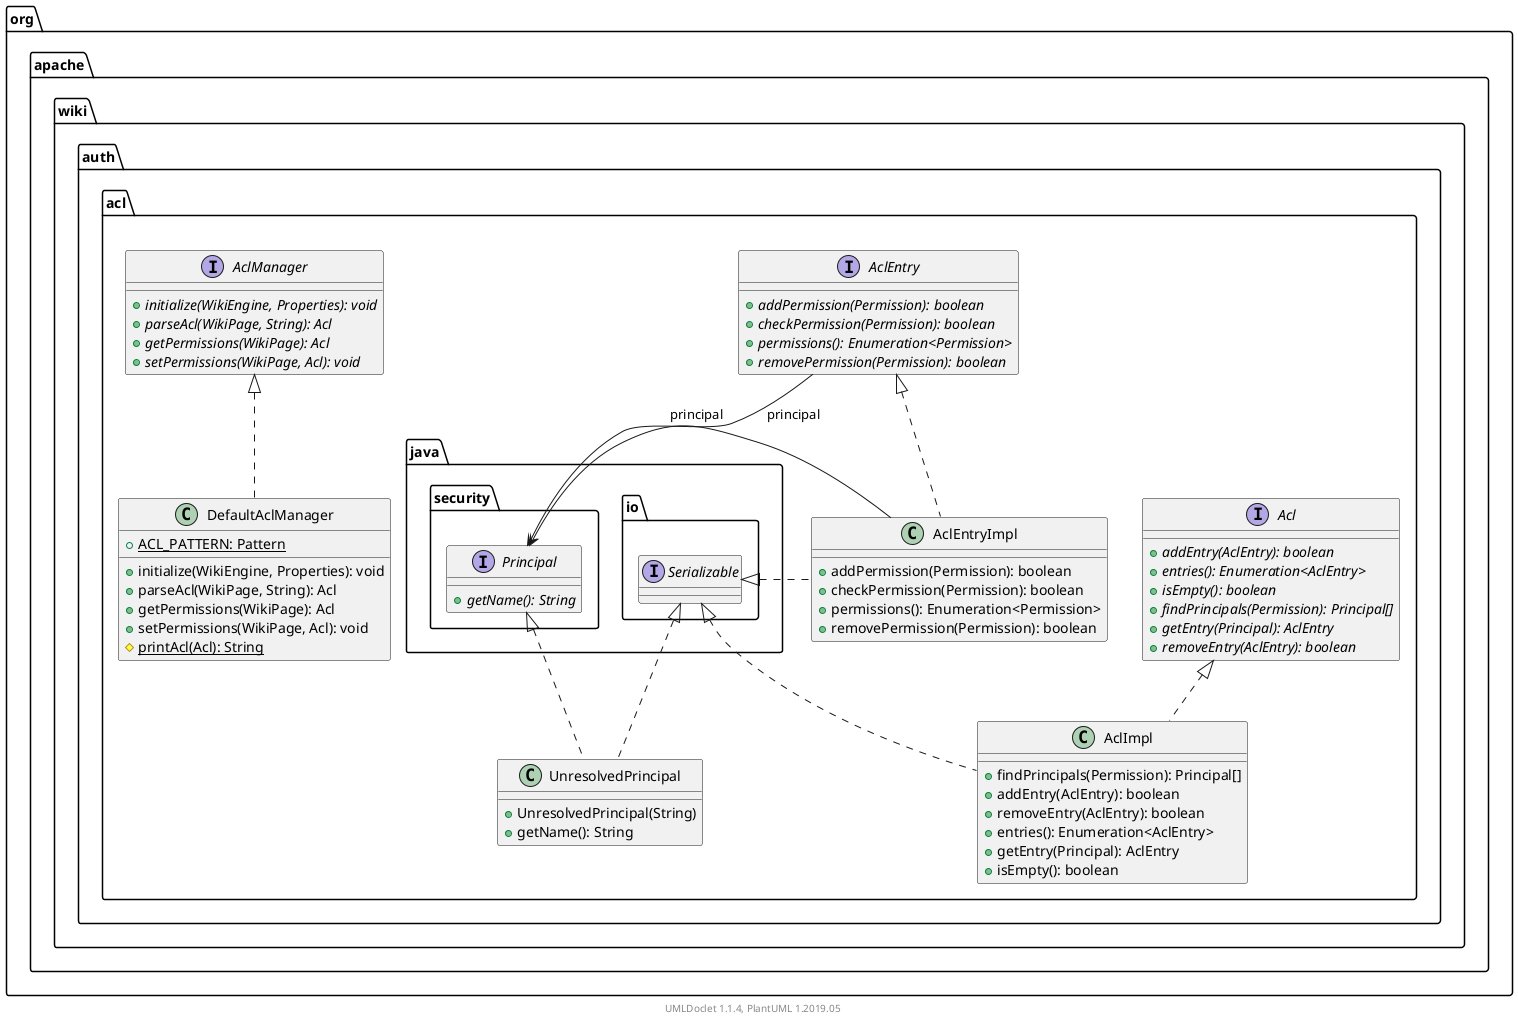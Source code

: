 @startuml

    namespace org.apache.wiki.auth.acl {

        class AclEntryImpl [[AclEntryImpl.html]] {
            +addPermission(Permission): boolean
            +checkPermission(Permission): boolean
            +permissions(): Enumeration<Permission>
            +removePermission(Permission): boolean
        }

        interface Acl [[Acl.html]] {
            {abstract} +addEntry(AclEntry): boolean
            {abstract} +entries(): Enumeration<AclEntry>
            {abstract} +isEmpty(): boolean
            {abstract} +findPrincipals(Permission): Principal[]
            {abstract} +getEntry(Principal): AclEntry
            {abstract} +removeEntry(AclEntry): boolean
        }

        class DefaultAclManager [[DefaultAclManager.html]] {
            {static} +ACL_PATTERN: Pattern
            +initialize(WikiEngine, Properties): void
            +parseAcl(WikiPage, String): Acl
            +getPermissions(WikiPage): Acl
            +setPermissions(WikiPage, Acl): void
            {static} #printAcl(Acl): String
        }

        class UnresolvedPrincipal [[UnresolvedPrincipal.html]] {
            +UnresolvedPrincipal(String)
            +getName(): String
        }

        interface AclEntry [[AclEntry.html]] {
            {abstract} +addPermission(Permission): boolean
            {abstract} +checkPermission(Permission): boolean
            {abstract} +permissions(): Enumeration<Permission>
            {abstract} +removePermission(Permission): boolean
        }

        class AclImpl [[AclImpl.html]] {
            +findPrincipals(Permission): Principal[]
            +addEntry(AclEntry): boolean
            +removeEntry(AclEntry): boolean
            +entries(): Enumeration<AclEntry>
            +getEntry(Principal): AclEntry
            +isEmpty(): boolean
        }

        interface AclManager [[AclManager.html]] {
            {abstract} +initialize(WikiEngine, Properties): void
            {abstract} +parseAcl(WikiPage, String): Acl
            {abstract} +getPermissions(WikiPage): Acl
            {abstract} +setPermissions(WikiPage, Acl): void
        }

        AclEntry <|.. AclEntryImpl

        interface java.io.Serializable
        java.io.Serializable <|.. AclEntryImpl

        AclManager <|.. DefaultAclManager

        interface java.security.Principal {
            {abstract} +getName(): String
        }
        java.security.Principal <|.. UnresolvedPrincipal

        java.io.Serializable <|.. UnresolvedPrincipal

        Acl <|.. AclImpl

        java.io.Serializable <|.. AclImpl

        AclEntryImpl --> java.security.Principal: principal

        AclEntry --> java.security.Principal: principal

    }


    center footer UMLDoclet 1.1.4, PlantUML 1.2019.05
@enduml

